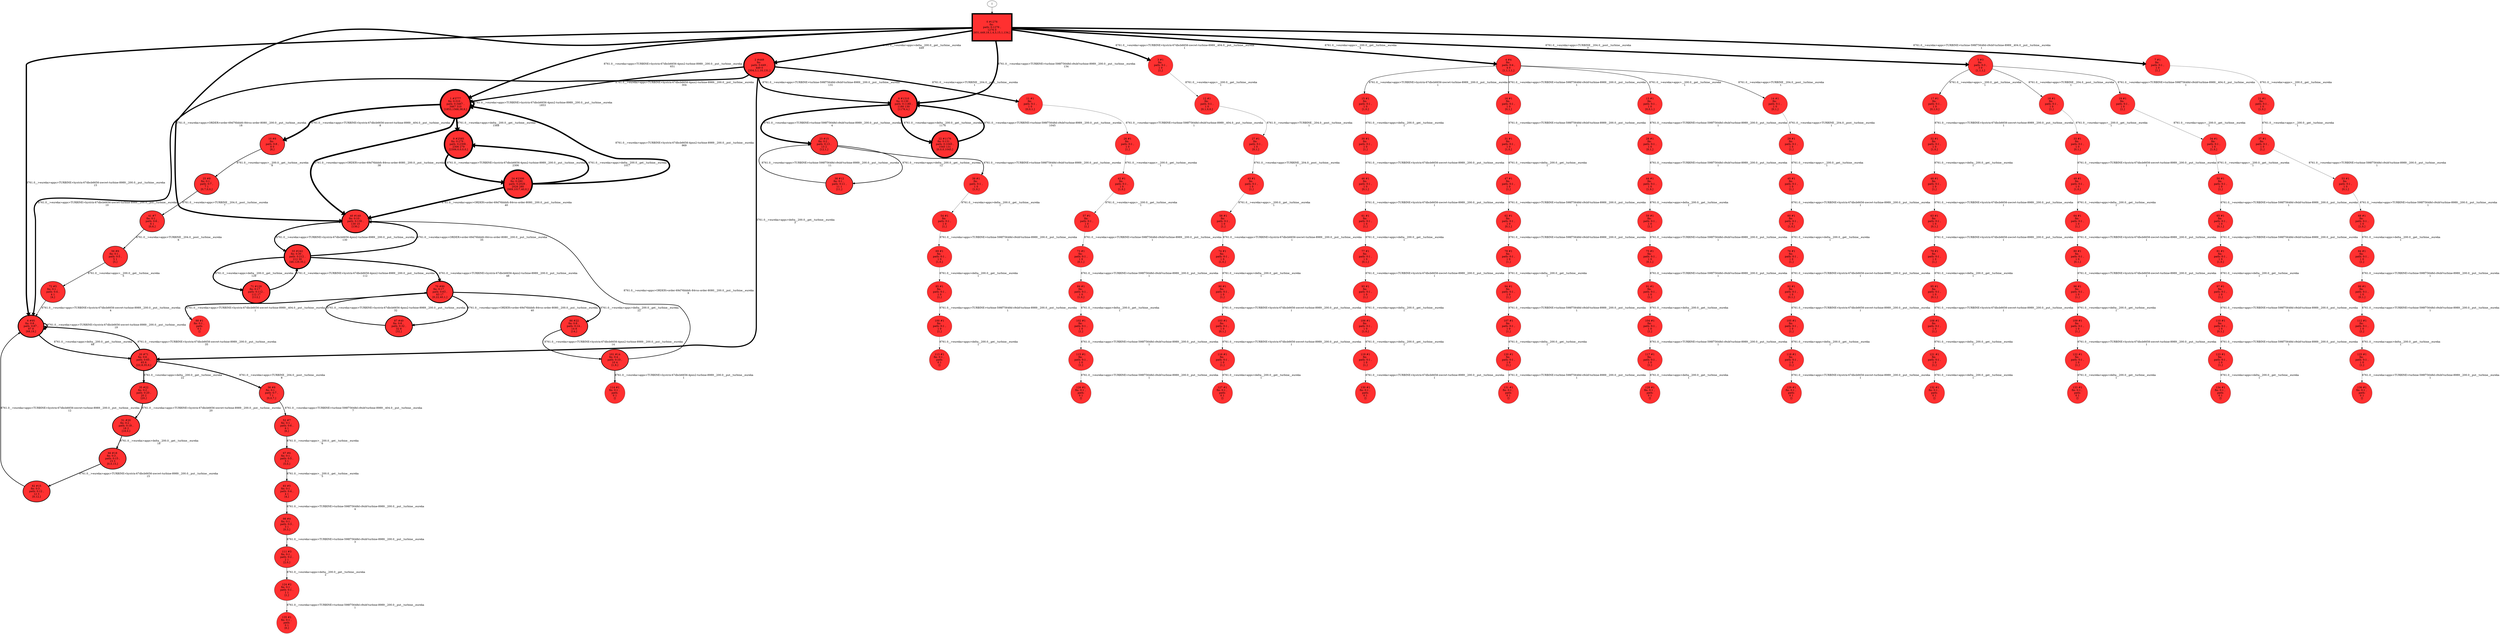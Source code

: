 // produced with flexfringe // 
digraph DFA {
	0 [label="root" shape=box];
		I -> 0;
	0 [ label="0 #1276
fin: 
 path: 0:1276 , 
1276 0
[651,449,18,1,4,3,15,1,134,]" , style=filled, fillcolor="firebrick1", width=2.0983, height=2.0983, penwidth=7.15227];
		0 -> 1 [label="8761.0__>eureka>apps>TURBINE>hystrix-67dbcb6656-4pxn2-turbine-8989__200.0__put__turbine__eureka
651 " , penwidth=7.15227 ];
		0 -> 2 [label="8761.0__>eureka>apps>delta__200.0__get__turbine__eureka
449 " , penwidth=7.15227 ];
		0 -> 40 [label="8761.0__>eureka>apps>ORDER>order-69d76bbbfc-84vss-order-8080__200.0__put__turbine__eureka
18 " , penwidth=7.15227 ];
		0 -> 3 [label="8761.0__>eureka>apps>TURBINE>hystrix-67dbcb6656-nwcwt-turbine-8989__404.0__put__turbine__eureka
1 " , penwidth=7.15227 ];
		0 -> 4 [label="8761.0__>eureka>apps>__200.0__get__turbine__eureka
4 " , penwidth=7.15227 ];
		0 -> 5 [label="8761.0__>eureka>apps>TURBINE__204.0__post__turbine__eureka
3 " , penwidth=7.15227 ];
		0 -> 6 [label="8761.0__>eureka>apps>TURBINE>hystrix-67dbcb6656-nwcwt-turbine-8989__200.0__put__turbine__eureka
15 " , penwidth=7.15227 ];
		0 -> 7 [label="8761.0__>eureka>apps>TURBINE>turbine-598f75648d-c9sbf-turbine-8989__404.0__put__turbine__eureka
1 " , penwidth=7.15227 ];
		0 -> 8 [label="8761.0__>eureka>apps>TURBINE>turbine-598f75648d-c9sbf-turbine-8989__200.0__put__turbine__eureka
134 " , penwidth=7.15227 ];
	1 [ label="1 #3777
fin: 0:310 , 
 path: 0:3467 , 
3467 310
[1853,1568,38,8,]" , style=filled, fillcolor="firebrick1", width=2.22321, height=2.22321, penwidth=8.23695];
		1 -> 1 [label="8761.0__>eureka>apps>TURBINE>hystrix-67dbcb6656-4pxn2-turbine-8989__200.0__put__turbine__eureka
1853 " , penwidth=8.23695 ];
		1 -> 9 [label="8761.0__>eureka>apps>delta__200.0__get__turbine__eureka
1568 " , penwidth=8.23695 ];
		1 -> 40 [label="8761.0__>eureka>apps>ORDER>order-69d76bbbfc-84vss-order-8080__200.0__put__turbine__eureka
38 " , penwidth=8.23695 ];
		1 -> 10 [label="8761.0__>eureka>apps>TURBINE>hystrix-67dbcb6656-nwcwt-turbine-8989__404.0__put__turbine__eureka
8 " , penwidth=8.23695 ];
	2 [ label="2 #449
fin: 
 path: 0:449 , 
449 0
[304,3,1,10,131,]" , style=filled, fillcolor="firebrick1", width=1.9614, height=1.9614, penwidth=6.10925];
		2 -> 1 [label="8761.0__>eureka>apps>TURBINE>hystrix-67dbcb6656-4pxn2-turbine-8989__200.0__put__turbine__eureka
304 " , penwidth=6.10925 ];
		2 -> 20 [label="8761.0__>eureka>apps>delta__200.0__get__turbine__eureka
3 " , penwidth=6.10925 ];
		2 -> 11 [label="8761.0__>eureka>apps>TURBINE__204.0__post__turbine__eureka
1 " , penwidth=6.10925 ];
		2 -> 6 [label="8761.0__>eureka>apps>TURBINE>hystrix-67dbcb6656-nwcwt-turbine-8989__200.0__put__turbine__eureka
10 " , penwidth=6.10925 ];
		2 -> 8 [label="8761.0__>eureka>apps>TURBINE>turbine-598f75648d-c9sbf-turbine-8989__200.0__put__turbine__eureka
131 " , penwidth=6.10925 ];
	3 [ label="3 #1
fin: 
 path: 0:1 , 
1 0
[1,]" , style=filled, fillcolor="firebrick1", width=0.526589, height=0.526589, penwidth=0.693147];
		3 -> 12 [label="8761.0__>eureka>apps>__200.0__get__turbine__eureka
1 " , penwidth=0.693147 ];
	4 [ label="4 #4
fin: 
 path: 0:4 , 
4 0
[1,1,1,1,]" , style=filled, fillcolor="firebrick1", width=0.959135, height=0.959135, penwidth=1.60944];
		4 -> 13 [label="8761.0__>eureka>apps>__200.0__get__turbine__eureka
1 " , penwidth=1.60944 ];
		4 -> 14 [label="8761.0__>eureka>apps>TURBINE__204.0__post__turbine__eureka
1 " , penwidth=1.60944 ];
		4 -> 15 [label="8761.0__>eureka>apps>TURBINE>hystrix-67dbcb6656-nwcwt-turbine-8989__200.0__put__turbine__eureka
1 " , penwidth=1.60944 ];
		4 -> 16 [label="8761.0__>eureka>apps>TURBINE>turbine-598f75648d-c9sbf-turbine-8989__200.0__put__turbine__eureka
1 " , penwidth=1.60944 ];
	5 [ label="5 #3
fin: 
 path: 0:3 , 
3 0
[1,1,1,]" , style=filled, fillcolor="firebrick1", width=0.869742, height=0.869742, penwidth=1.38629];
		5 -> 17 [label="8761.0__>eureka>apps>__200.0__get__turbine__eureka
1 " , penwidth=1.38629 ];
		5 -> 18 [label="8761.0__>eureka>apps>TURBINE__204.0__post__turbine__eureka
1 " , penwidth=1.38629 ];
		5 -> 19 [label="8761.0__>eureka>apps>TURBINE>turbine-598f75648d-c9sbf-turbine-8989__404.0__put__turbine__eureka
1 " , penwidth=1.38629 ];
	6 [ label="6 #95
fin: 0:8 , 
 path: 0:87 , 
87 8
[68,19,]" , style=filled, fillcolor="firebrick1", width=1.71638, height=1.71638, penwidth=4.56435];
		6 -> 20 [label="8761.0__>eureka>apps>delta__200.0__get__turbine__eureka
68 " , penwidth=4.56435 ];
		6 -> 6 [label="8761.0__>eureka>apps>TURBINE>hystrix-67dbcb6656-nwcwt-turbine-8989__200.0__put__turbine__eureka
19 " , penwidth=4.56435 ];
	7 [ label="7 #1
fin: 
 path: 0:1 , 
1 0
[1,]" , style=filled, fillcolor="firebrick1", width=0.526589, height=0.526589, penwidth=0.693147];
		7 -> 21 [label="8761.0__>eureka>apps>__200.0__get__turbine__eureka
1 " , penwidth=0.693147 ];
	8 [ label="8 #1310
fin: 0:130 , 
 path: 0:1180 , 
1180 130
[1176,4,]" , style=filled, fillcolor="firebrick1", width=2.10151, height=2.10151, penwidth=7.17855];
		8 -> 22 [label="8761.0__>eureka>apps>delta__200.0__get__turbine__eureka
1176 " , penwidth=7.17855 ];
		8 -> 23 [label="8761.0__>eureka>apps>TURBINE>turbine-598f75648d-c9sbf-turbine-8989__200.0__put__turbine__eureka
4 " , penwidth=7.17855 ];
	9 [ label="9 #2585
fin: 0:279 , 
 path: 0:2306 , 
2306 279
[2306,0,0,0,0,]" , style=filled, fillcolor="firebrick1", width=2.18131, height=2.18131, penwidth=7.85787];
		9 -> 24 [label="8761.0__>eureka>apps>TURBINE>hystrix-67dbcb6656-4pxn2-turbine-8989__200.0__put__turbine__eureka
2306 " , penwidth=7.85787 ];
	10 [ label="10 #8
fin: 
 path: 0:8 , 
8 0
[8,]" , style=filled, fillcolor="firebrick1", width=1.16228, height=1.16228, penwidth=2.19722];
		10 -> 25 [label="8761.0__>eureka>apps>__200.0__get__turbine__eureka
8 " , penwidth=2.19722 ];
	11 [ label="11 #1
fin: 
 path: 0:1 , 
1 0
[0,0,1,]" , style=filled, fillcolor="firebrick1", width=0.526589, height=0.526589, penwidth=0.693147];
		11 -> 26 [label="8761.0__>eureka>apps>TURBINE>turbine-598f75648d-c9sbf-turbine-8989__404.0__put__turbine__eureka
1 " , penwidth=0.693147 ];
	12 [ label="12 #1
fin: 
 path: 0:1 , 
1 0
[0,1,0,0,]" , style=filled, fillcolor="firebrick1", width=0.526589, height=0.526589, penwidth=0.693147];
		12 -> 27 [label="8761.0__>eureka>apps>TURBINE__204.0__post__turbine__eureka
1 " , penwidth=0.693147 ];
	13 [ label="13 #1
fin: 
 path: 0:1 , 
1 0
[0,0,1,]" , style=filled, fillcolor="firebrick1", width=0.526589, height=0.526589, penwidth=0.693147];
		13 -> 28 [label="8761.0__>eureka>apps>TURBINE>turbine-598f75648d-c9sbf-turbine-8989__200.0__put__turbine__eureka
1 " , penwidth=0.693147 ];
	14 [ label="14 #1
fin: 
 path: 0:1 , 
1 0
[0,1,]" , style=filled, fillcolor="firebrick1", width=0.526589, height=0.526589, penwidth=0.693147];
		14 -> 29 [label="8761.0__>eureka>apps>TURBINE__204.0__post__turbine__eureka
1 " , penwidth=0.693147 ];
	15 [ label="15 #1
fin: 
 path: 0:1 , 
1 0
[1,0,]" , style=filled, fillcolor="firebrick1", width=0.526589, height=0.526589, penwidth=0.693147];
		15 -> 30 [label="8761.0__>eureka>apps>delta__200.0__get__turbine__eureka
1 " , penwidth=0.693147 ];
	16 [ label="16 #1
fin: 
 path: 0:1 , 
1 0
[0,1,]" , style=filled, fillcolor="firebrick1", width=0.526589, height=0.526589, penwidth=0.693147];
		16 -> 31 [label="8761.0__>eureka>apps>TURBINE>turbine-598f75648d-c9sbf-turbine-8989__200.0__put__turbine__eureka
1 " , penwidth=0.693147 ];
	17 [ label="17 #1
fin: 
 path: 0:1 , 
1 0
[0,1,0,]" , style=filled, fillcolor="firebrick1", width=0.526589, height=0.526589, penwidth=0.693147];
		17 -> 32 [label="8761.0__>eureka>apps>TURBINE>hystrix-67dbcb6656-nwcwt-turbine-8989__200.0__put__turbine__eureka
1 " , penwidth=0.693147 ];
	18 [ label="18 #1
fin: 
 path: 0:1 , 
1 0
[1,]" , style=filled, fillcolor="firebrick1", width=0.526589, height=0.526589, penwidth=0.693147];
		18 -> 33 [label="8761.0__>eureka>apps>__200.0__get__turbine__eureka
1 " , penwidth=0.693147 ];
	19 [ label="19 #1
fin: 
 path: 0:1 , 
1 0
[1,]" , style=filled, fillcolor="firebrick1", width=0.526589, height=0.526589, penwidth=0.693147];
		19 -> 34 [label="8761.0__>eureka>apps>__200.0__get__turbine__eureka
1 " , penwidth=0.693147 ];
	20 [ label="20 #71
fin: 0:6 , 
 path: 0:65 , 
65 6
[22,8,35,0,]" , style=filled, fillcolor="firebrick1", width=1.66329, height=1.66329, penwidth=4.27667];
		20 -> 35 [label="8761.0__>eureka>apps>delta__200.0__get__turbine__eureka
22 " , penwidth=4.27667 ];
		20 -> 36 [label="8761.0__>eureka>apps>TURBINE__204.0__post__turbine__eureka
8 " , penwidth=4.27667 ];
		20 -> 6 [label="8761.0__>eureka>apps>TURBINE>hystrix-67dbcb6656-nwcwt-turbine-8989__200.0__put__turbine__eureka
35 " , penwidth=4.27667 ];
	21 [ label="21 #1
fin: 
 path: 0:1 , 
1 0
[1,0,]" , style=filled, fillcolor="firebrick1", width=0.526589, height=0.526589, penwidth=0.693147];
		21 -> 37 [label="8761.0__>eureka>apps>__200.0__get__turbine__eureka
1 " , penwidth=0.693147 ];
	22 [ label="22 #1176
fin: 0:131 , 
 path: 0:1045 , 
1045 131
[0,0,0,1045,]" , style=filled, fillcolor="firebrick1", width=2.08824, height=2.08824, penwidth=7.07072];
		22 -> 8 [label="8761.0__>eureka>apps>TURBINE>turbine-598f75648d-c9sbf-turbine-8989__200.0__put__turbine__eureka
1045 " , penwidth=7.07072 ];
	23 [ label="23 #15
fin: 0:2 , 
 path: 0:13 , 
13 2
[12,1,]" , style=filled, fillcolor="firebrick1", width=1.32776, height=1.32776, penwidth=2.77259];
		23 -> 38 [label="8761.0__>eureka>apps>delta__200.0__get__turbine__eureka
12 " , penwidth=2.77259 ];
		23 -> 39 [label="8761.0__>eureka>apps>TURBINE>turbine-598f75648d-c9sbf-turbine-8989__200.0__put__turbine__eureka
1 " , penwidth=2.77259 ];
	24 [ label="24 #2306
fin: 0:280 , 
 path: 0:2026 , 
2026 280
[969,1017,40,0,]" , style=filled, fillcolor="firebrick1", width=2.16833, height=2.16833, penwidth=7.7437];
		24 -> 1 [label="8761.0__>eureka>apps>TURBINE>hystrix-67dbcb6656-4pxn2-turbine-8989__200.0__put__turbine__eureka
969 " , penwidth=7.7437 ];
		24 -> 9 [label="8761.0__>eureka>apps>delta__200.0__get__turbine__eureka
1017 " , penwidth=7.7437 ];
		24 -> 40 [label="8761.0__>eureka>apps>ORDER>order-69d76bbbfc-84vss-order-8080__200.0__put__turbine__eureka
40 " , penwidth=7.7437 ];
	25 [ label="25 #8
fin: 0:1 , 
 path: 0:7 , 
7 1
[0,7,0,0,]" , style=filled, fillcolor="firebrick1", width=1.16228, height=1.16228, penwidth=2.19722];
		25 -> 41 [label="8761.0__>eureka>apps>TURBINE__204.0__post__turbine__eureka
7 " , penwidth=2.19722 ];
	26 [ label="26 #1
fin: 
 path: 0:1 , 
1 0
[1,]" , style=filled, fillcolor="firebrick1", width=0.526589, height=0.526589, penwidth=0.693147];
		26 -> 42 [label="8761.0__>eureka>apps>__200.0__get__turbine__eureka
1 " , penwidth=0.693147 ];
	27 [ label="27 #1
fin: 
 path: 0:1 , 
1 0
[0,1,]" , style=filled, fillcolor="firebrick1", width=0.526589, height=0.526589, penwidth=0.693147];
		27 -> 43 [label="8761.0__>eureka>apps>TURBINE__204.0__post__turbine__eureka
1 " , penwidth=0.693147 ];
	28 [ label="28 #1
fin: 
 path: 0:1 , 
1 0
[0,1,]" , style=filled, fillcolor="firebrick1", width=0.526589, height=0.526589, penwidth=0.693147];
		28 -> 44 [label="8761.0__>eureka>apps>TURBINE>turbine-598f75648d-c9sbf-turbine-8989__200.0__put__turbine__eureka
1 " , penwidth=0.693147 ];
	29 [ label="29 #1
fin: 
 path: 0:1 , 
1 0
[1,]" , style=filled, fillcolor="firebrick1", width=0.526589, height=0.526589, penwidth=0.693147];
		29 -> 45 [label="8761.0__>eureka>apps>__200.0__get__turbine__eureka
1 " , penwidth=0.693147 ];
	30 [ label="30 #1
fin: 
 path: 0:1 , 
1 0
[1,]" , style=filled, fillcolor="firebrick1", width=0.526589, height=0.526589, penwidth=0.693147];
		30 -> 46 [label="8761.0__>eureka>apps>TURBINE>hystrix-67dbcb6656-nwcwt-turbine-8989__200.0__put__turbine__eureka
1 " , penwidth=0.693147 ];
	31 [ label="31 #1
fin: 
 path: 0:1 , 
1 0
[1,0,]" , style=filled, fillcolor="firebrick1", width=0.526589, height=0.526589, penwidth=0.693147];
		31 -> 47 [label="8761.0__>eureka>apps>delta__200.0__get__turbine__eureka
1 " , penwidth=0.693147 ];
	32 [ label="32 #1
fin: 
 path: 0:1 , 
1 0
[1,0,]" , style=filled, fillcolor="firebrick1", width=0.526589, height=0.526589, penwidth=0.693147];
		32 -> 48 [label="8761.0__>eureka>apps>delta__200.0__get__turbine__eureka
1 " , penwidth=0.693147 ];
	33 [ label="33 #1
fin: 
 path: 0:1 , 
1 0
[0,1,]" , style=filled, fillcolor="firebrick1", width=0.526589, height=0.526589, penwidth=0.693147];
		33 -> 49 [label="8761.0__>eureka>apps>TURBINE>hystrix-67dbcb6656-nwcwt-turbine-8989__200.0__put__turbine__eureka
1 " , penwidth=0.693147 ];
	34 [ label="34 #1
fin: 
 path: 0:1 , 
1 0
[1,0,]" , style=filled, fillcolor="firebrick1", width=0.526589, height=0.526589, penwidth=0.693147];
		34 -> 50 [label="8761.0__>eureka>apps>__200.0__get__turbine__eureka
1 " , penwidth=0.693147 ];
	35 [ label="35 #22
fin: 0:2 , 
 path: 0:20 , 
20 2
[20,]" , style=filled, fillcolor="firebrick1", width=1.41961, height=1.41961, penwidth=3.13549];
		35 -> 51 [label="8761.0__>eureka>apps>TURBINE>hystrix-67dbcb6656-nwcwt-turbine-8989__200.0__put__turbine__eureka
20 " , penwidth=3.13549 ];
	36 [ label="36 #8
fin: 0:1 , 
 path: 0:7 , 
7 1
[0,0,7,]" , style=filled, fillcolor="firebrick1", width=1.16228, height=1.16228, penwidth=2.19722];
		36 -> 52 [label="8761.0__>eureka>apps>TURBINE>turbine-598f75648d-c9sbf-turbine-8989__404.0__put__turbine__eureka
7 " , penwidth=2.19722 ];
	37 [ label="37 #1
fin: 
 path: 0:1 , 
1 0
[1,]" , style=filled, fillcolor="firebrick1", width=0.526589, height=0.526589, penwidth=0.693147];
		37 -> 53 [label="8761.0__>eureka>apps>TURBINE>turbine-598f75648d-c9sbf-turbine-8989__200.0__put__turbine__eureka
1 " , penwidth=0.693147 ];
	38 [ label="38 #12
fin: 0:1 , 
 path: 0:11 , 
11 1
[11,]" , style=filled, fillcolor="firebrick1", width=1.27115, height=1.27115, penwidth=2.56495];
		38 -> 23 [label="8761.0__>eureka>apps>TURBINE>turbine-598f75648d-c9sbf-turbine-8989__200.0__put__turbine__eureka
11 " , penwidth=2.56495 ];
	40 [ label="40 #140
fin: 0:10 , 
 path: 0:130 , 
130 10
[130,]" , style=filled, fillcolor="firebrick1", width=1.78318, height=1.78318, penwidth=4.94876];
		40 -> 55 [label="8761.0__>eureka>apps>TURBINE>hystrix-67dbcb6656-4pxn2-turbine-8989__200.0__put__turbine__eureka
130 " , penwidth=4.94876 ];
	41 [ label="41 #7
fin: 0:1 , 
 path: 0:6 , 
6 1
[0,6,]" , style=filled, fillcolor="firebrick1", width=1.12475, height=1.12475, penwidth=2.07944];
		41 -> 56 [label="8761.0__>eureka>apps>TURBINE__204.0__post__turbine__eureka
6 " , penwidth=2.07944 ];
	42 [ label="42 #1
fin: 
 path: 0:1 , 
1 0
[1,0,]" , style=filled, fillcolor="firebrick1", width=0.526589, height=0.526589, penwidth=0.693147];
		42 -> 57 [label="8761.0__>eureka>apps>__200.0__get__turbine__eureka
1 " , penwidth=0.693147 ];
	43 [ label="43 #1
fin: 
 path: 0:1 , 
1 0
[1,]" , style=filled, fillcolor="firebrick1", width=0.526589, height=0.526589, penwidth=0.693147];
		43 -> 58 [label="8761.0__>eureka>apps>__200.0__get__turbine__eureka
1 " , penwidth=0.693147 ];
	44 [ label="44 #1
fin: 
 path: 0:1 , 
1 0
[1,0,]" , style=filled, fillcolor="firebrick1", width=0.526589, height=0.526589, penwidth=0.693147];
		44 -> 59 [label="8761.0__>eureka>apps>delta__200.0__get__turbine__eureka
1 " , penwidth=0.693147 ];
	45 [ label="45 #1
fin: 
 path: 0:1 , 
1 0
[1,]" , style=filled, fillcolor="firebrick1", width=0.526589, height=0.526589, penwidth=0.693147];
		45 -> 60 [label="8761.0__>eureka>apps>TURBINE>hystrix-67dbcb6656-nwcwt-turbine-8989__200.0__put__turbine__eureka
1 " , penwidth=0.693147 ];
	46 [ label="46 #1
fin: 
 path: 0:1 , 
1 0
[0,1,]" , style=filled, fillcolor="firebrick1", width=0.526589, height=0.526589, penwidth=0.693147];
		46 -> 61 [label="8761.0__>eureka>apps>TURBINE>hystrix-67dbcb6656-nwcwt-turbine-8989__200.0__put__turbine__eureka
1 " , penwidth=0.693147 ];
	47 [ label="47 #1
fin: 
 path: 0:1 , 
1 0
[1,]" , style=filled, fillcolor="firebrick1", width=0.526589, height=0.526589, penwidth=0.693147];
		47 -> 62 [label="8761.0__>eureka>apps>TURBINE>turbine-598f75648d-c9sbf-turbine-8989__200.0__put__turbine__eureka
1 " , penwidth=0.693147 ];
	48 [ label="48 #1
fin: 
 path: 0:1 , 
1 0
[1,]" , style=filled, fillcolor="firebrick1", width=0.526589, height=0.526589, penwidth=0.693147];
		48 -> 63 [label="8761.0__>eureka>apps>TURBINE>hystrix-67dbcb6656-nwcwt-turbine-8989__200.0__put__turbine__eureka
1 " , penwidth=0.693147 ];
	49 [ label="49 #1
fin: 
 path: 0:1 , 
1 0
[1,0,]" , style=filled, fillcolor="firebrick1", width=0.526589, height=0.526589, penwidth=0.693147];
		49 -> 64 [label="8761.0__>eureka>apps>delta__200.0__get__turbine__eureka
1 " , penwidth=0.693147 ];
	50 [ label="50 #1
fin: 
 path: 0:1 , 
1 0
[1,]" , style=filled, fillcolor="firebrick1", width=0.526589, height=0.526589, penwidth=0.693147];
		50 -> 65 [label="8761.0__>eureka>apps>TURBINE>turbine-598f75648d-c9sbf-turbine-8989__200.0__put__turbine__eureka
1 " , penwidth=0.693147 ];
	51 [ label="51 #20
fin: 0:2 , 
 path: 0:18 , 
18 2
[18,0,]" , style=filled, fillcolor="firebrick1", width=1.39736, height=1.39736, penwidth=3.04452];
		51 -> 66 [label="8761.0__>eureka>apps>delta__200.0__get__turbine__eureka
18 " , penwidth=3.04452 ];
	52 [ label="52 #7
fin: 0:1 , 
 path: 0:6 , 
6 1
[6,]" , style=filled, fillcolor="firebrick1", width=1.12475, height=1.12475, penwidth=2.07944];
		52 -> 67 [label="8761.0__>eureka>apps>__200.0__get__turbine__eureka
6 " , penwidth=2.07944 ];
	53 [ label="53 #1
fin: 
 path: 0:1 , 
1 0
[0,1,]" , style=filled, fillcolor="firebrick1", width=0.526589, height=0.526589, penwidth=0.693147];
		53 -> 68 [label="8761.0__>eureka>apps>TURBINE>turbine-598f75648d-c9sbf-turbine-8989__200.0__put__turbine__eureka
1 " , penwidth=0.693147 ];
	55 [ label="55 #242
fin: 0:30 , 
 path: 0:212 , 
212 30
[48,129,35,]" , style=filled, fillcolor="firebrick1", width=1.87073, height=1.87073, penwidth=5.49306];
		55 -> 70 [label="8761.0__>eureka>apps>TURBINE>hystrix-67dbcb6656-4pxn2-turbine-8989__200.0__put__turbine__eureka
48 " , penwidth=5.49306 ];
		55 -> 71 [label="8761.0__>eureka>apps>delta__200.0__get__turbine__eureka
129 " , penwidth=5.49306 ];
		55 -> 40 [label="8761.0__>eureka>apps>ORDER>order-69d76bbbfc-84vss-order-8080__200.0__put__turbine__eureka
35 " , penwidth=5.49306 ];
	56 [ label="56 #6
fin: 0:1 , 
 path: 0:5 , 
5 1
[5,]" , style=filled, fillcolor="firebrick1", width=1.08042, height=1.08042, penwidth=1.94591];
		56 -> 72 [label="8761.0__>eureka>apps>__200.0__get__turbine__eureka
5 " , penwidth=1.94591 ];
	57 [ label="57 #1
fin: 
 path: 0:1 , 
1 0
[1,]" , style=filled, fillcolor="firebrick1", width=0.526589, height=0.526589, penwidth=0.693147];
		57 -> 73 [label="8761.0__>eureka>apps>TURBINE>turbine-598f75648d-c9sbf-turbine-8989__200.0__put__turbine__eureka
1 " , penwidth=0.693147 ];
	58 [ label="58 #1
fin: 
 path: 0:1 , 
1 0
[1,]" , style=filled, fillcolor="firebrick1", width=0.526589, height=0.526589, penwidth=0.693147];
		58 -> 74 [label="8761.0__>eureka>apps>TURBINE>hystrix-67dbcb6656-nwcwt-turbine-8989__200.0__put__turbine__eureka
1 " , penwidth=0.693147 ];
	59 [ label="59 #1
fin: 
 path: 0:1 , 
1 0
[1,]" , style=filled, fillcolor="firebrick1", width=0.526589, height=0.526589, penwidth=0.693147];
		59 -> 75 [label="8761.0__>eureka>apps>TURBINE>turbine-598f75648d-c9sbf-turbine-8989__200.0__put__turbine__eureka
1 " , penwidth=0.693147 ];
	60 [ label="60 #1
fin: 
 path: 0:1 , 
1 0
[1,0,]" , style=filled, fillcolor="firebrick1", width=0.526589, height=0.526589, penwidth=0.693147];
		60 -> 76 [label="8761.0__>eureka>apps>delta__200.0__get__turbine__eureka
1 " , penwidth=0.693147 ];
	61 [ label="61 #1
fin: 
 path: 0:1 , 
1 0
[1,]" , style=filled, fillcolor="firebrick1", width=0.526589, height=0.526589, penwidth=0.693147];
		61 -> 77 [label="8761.0__>eureka>apps>delta__200.0__get__turbine__eureka
1 " , penwidth=0.693147 ];
	62 [ label="62 #1
fin: 
 path: 0:1 , 
1 0
[0,1,]" , style=filled, fillcolor="firebrick1", width=0.526589, height=0.526589, penwidth=0.693147];
		62 -> 78 [label="8761.0__>eureka>apps>TURBINE>turbine-598f75648d-c9sbf-turbine-8989__200.0__put__turbine__eureka
1 " , penwidth=0.693147 ];
	63 [ label="63 #1
fin: 
 path: 0:1 , 
1 0
[0,1,]" , style=filled, fillcolor="firebrick1", width=0.526589, height=0.526589, penwidth=0.693147];
		63 -> 79 [label="8761.0__>eureka>apps>TURBINE>hystrix-67dbcb6656-nwcwt-turbine-8989__200.0__put__turbine__eureka
1 " , penwidth=0.693147 ];
	64 [ label="64 #1
fin: 
 path: 0:1 , 
1 0
[1,]" , style=filled, fillcolor="firebrick1", width=0.526589, height=0.526589, penwidth=0.693147];
		64 -> 80 [label="8761.0__>eureka>apps>TURBINE>hystrix-67dbcb6656-nwcwt-turbine-8989__200.0__put__turbine__eureka
1 " , penwidth=0.693147 ];
	65 [ label="65 #1
fin: 
 path: 0:1 , 
1 0
[0,1,]" , style=filled, fillcolor="firebrick1", width=0.526589, height=0.526589, penwidth=0.693147];
		65 -> 81 [label="8761.0__>eureka>apps>TURBINE>turbine-598f75648d-c9sbf-turbine-8989__200.0__put__turbine__eureka
1 " , penwidth=0.693147 ];
	66 [ label="66 #18
fin: 0:3 , 
 path: 0:15 , 
15 3
[0,0,15,]" , style=filled, fillcolor="firebrick1", width=1.37231, height=1.37231, penwidth=2.94444];
		66 -> 82 [label="8761.0__>eureka>apps>TURBINE>hystrix-67dbcb6656-nwcwt-turbine-8989__200.0__put__turbine__eureka
15 " , penwidth=2.94444 ];
	67 [ label="67 #6
fin: 0:1 , 
 path: 0:5 , 
5 1
[5,0,]" , style=filled, fillcolor="firebrick1", width=1.08042, height=1.08042, penwidth=1.94591];
		67 -> 83 [label="8761.0__>eureka>apps>__200.0__get__turbine__eureka
5 " , penwidth=1.94591 ];
	68 [ label="68 #1
fin: 
 path: 0:1 , 
1 0
[1,0,]" , style=filled, fillcolor="firebrick1", width=0.526589, height=0.526589, penwidth=0.693147];
		68 -> 84 [label="8761.0__>eureka>apps>delta__200.0__get__turbine__eureka
1 " , penwidth=0.693147 ];
	39 [ label="39 #1
fin: 
 path: 0:1 , 
1 0
[1,0,]" , style=filled, fillcolor="firebrick1", width=0.526589, height=0.526589, penwidth=0.693147];
		39 -> 54 [label="8761.0__>eureka>apps>delta__200.0__get__turbine__eureka
1 " , penwidth=0.693147 ];
	70 [ label="70 #80
fin: 0:17 , 
 path: 0:63 , 
63 17
[0,22,40,1,]" , style=filled, fillcolor="firebrick1", width=1.68537, height=1.68537, penwidth=4.39445];
		70 -> 86 [label="8761.0__>eureka>apps>delta__200.0__get__turbine__eureka
22 " , penwidth=4.39445 ];
		70 -> 87 [label="8761.0__>eureka>apps>ORDER>order-69d76bbbfc-84vss-order-8080__200.0__put__turbine__eureka
40 " , penwidth=4.39445 ];
		70 -> 88 [label="8761.0__>eureka>apps>TURBINE>hystrix-67dbcb6656-nwcwt-turbine-8989__404.0__put__turbine__eureka
1 " , penwidth=4.39445 ];
	71 [ label="71 #129
fin: 0:17 , 
 path: 0:112 , 
112 17
[112,]" , style=filled, fillcolor="firebrick1", width=1.76943, height=1.76943, penwidth=4.86753];
		71 -> 55 [label="8761.0__>eureka>apps>TURBINE>hystrix-67dbcb6656-4pxn2-turbine-8989__200.0__put__turbine__eureka
112 " , penwidth=4.86753 ];
	72 [ label="72 #5
fin: 0:1 , 
 path: 0:4 , 
4 1
[4,]" , style=filled, fillcolor="firebrick1", width=1.02667, height=1.02667, penwidth=1.79176];
		72 -> 6 [label="8761.0__>eureka>apps>TURBINE>hystrix-67dbcb6656-nwcwt-turbine-8989__200.0__put__turbine__eureka
4 " , penwidth=1.79176 ];
	73 [ label="73 #1
fin: 
 path: 0:1 , 
1 0
[0,1,]" , style=filled, fillcolor="firebrick1", width=0.526589, height=0.526589, penwidth=0.693147];
		73 -> 89 [label="8761.0__>eureka>apps>TURBINE>turbine-598f75648d-c9sbf-turbine-8989__200.0__put__turbine__eureka
1 " , penwidth=0.693147 ];
	74 [ label="74 #1
fin: 
 path: 0:1 , 
1 0
[1,0,]" , style=filled, fillcolor="firebrick1", width=0.526589, height=0.526589, penwidth=0.693147];
		74 -> 90 [label="8761.0__>eureka>apps>delta__200.0__get__turbine__eureka
1 " , penwidth=0.693147 ];
	75 [ label="75 #1
fin: 
 path: 0:1 , 
1 0
[0,1,]" , style=filled, fillcolor="firebrick1", width=0.526589, height=0.526589, penwidth=0.693147];
		75 -> 91 [label="8761.0__>eureka>apps>TURBINE>turbine-598f75648d-c9sbf-turbine-8989__200.0__put__turbine__eureka
1 " , penwidth=0.693147 ];
	76 [ label="76 #1
fin: 
 path: 0:1 , 
1 0
[1,]" , style=filled, fillcolor="firebrick1", width=0.526589, height=0.526589, penwidth=0.693147];
		76 -> 92 [label="8761.0__>eureka>apps>TURBINE>hystrix-67dbcb6656-nwcwt-turbine-8989__200.0__put__turbine__eureka
1 " , penwidth=0.693147 ];
	77 [ label="77 #1
fin: 
 path: 0:1 , 
1 0
[0,1,]" , style=filled, fillcolor="firebrick1", width=0.526589, height=0.526589, penwidth=0.693147];
		77 -> 93 [label="8761.0__>eureka>apps>TURBINE>hystrix-67dbcb6656-nwcwt-turbine-8989__200.0__put__turbine__eureka
1 " , penwidth=0.693147 ];
	78 [ label="78 #1
fin: 
 path: 0:1 , 
1 0
[1,]" , style=filled, fillcolor="firebrick1", width=0.526589, height=0.526589, penwidth=0.693147];
		78 -> 94 [label="8761.0__>eureka>apps>delta__200.0__get__turbine__eureka
1 " , penwidth=0.693147 ];
	79 [ label="79 #1
fin: 
 path: 0:1 , 
1 0
[1,]" , style=filled, fillcolor="firebrick1", width=0.526589, height=0.526589, penwidth=0.693147];
		79 -> 95 [label="8761.0__>eureka>apps>delta__200.0__get__turbine__eureka
1 " , penwidth=0.693147 ];
	80 [ label="80 #1
fin: 
 path: 0:1 , 
1 0
[0,1,]" , style=filled, fillcolor="firebrick1", width=0.526589, height=0.526589, penwidth=0.693147];
		80 -> 96 [label="8761.0__>eureka>apps>TURBINE>hystrix-67dbcb6656-nwcwt-turbine-8989__200.0__put__turbine__eureka
1 " , penwidth=0.693147 ];
	81 [ label="81 #1
fin: 
 path: 0:1 , 
1 0
[1,0,]" , style=filled, fillcolor="firebrick1", width=0.526589, height=0.526589, penwidth=0.693147];
		81 -> 97 [label="8761.0__>eureka>apps>delta__200.0__get__turbine__eureka
1 " , penwidth=0.693147 ];
	82 [ label="82 #15
fin: 0:3 , 
 path: 0:12 , 
12 3
[0,12,]" , style=filled, fillcolor="firebrick1", width=1.32776, height=1.32776, penwidth=2.77259];
		82 -> 6 [label="8761.0__>eureka>apps>TURBINE>hystrix-67dbcb6656-nwcwt-turbine-8989__200.0__put__turbine__eureka
12 " , penwidth=2.77259 ];
	83 [ label="83 #5
fin: 0:1 , 
 path: 0:4 , 
4 1
[4,]" , style=filled, fillcolor="firebrick1", width=1.02667, height=1.02667, penwidth=1.79176];
		83 -> 98 [label="8761.0__>eureka>apps>TURBINE>turbine-598f75648d-c9sbf-turbine-8989__200.0__put__turbine__eureka
4 " , penwidth=1.79176 ];
	84 [ label="84 #1
fin: 
 path: 0:1 , 
1 0
[1,]" , style=filled, fillcolor="firebrick1", width=0.526589, height=0.526589, penwidth=0.693147];
		84 -> 99 [label="8761.0__>eureka>apps>TURBINE>turbine-598f75648d-c9sbf-turbine-8989__200.0__put__turbine__eureka
1 " , penwidth=0.693147 ];
	54 [ label="54 #1
fin: 
 path: 0:1 , 
1 0
[1,]" , style=filled, fillcolor="firebrick1", width=0.526589, height=0.526589, penwidth=0.693147];
		54 -> 69 [label="8761.0__>eureka>apps>TURBINE>turbine-598f75648d-c9sbf-turbine-8989__200.0__put__turbine__eureka
1 " , penwidth=0.693147 ];
	87 [ label="87 #40
fin: 0:8 , 
 path: 0:32 , 
32 8
[32,]" , style=filled, fillcolor="firebrick1", width=1.55045, height=1.55045, penwidth=3.71357];
		87 -> 70 [label="8761.0__>eureka>apps>TURBINE>hystrix-67dbcb6656-4pxn2-turbine-8989__200.0__put__turbine__eureka
32 " , penwidth=3.71357 ];
	89 [ label="89 #1
fin: 
 path: 0:1 , 
1 0
[1,0,]" , style=filled, fillcolor="firebrick1", width=0.526589, height=0.526589, penwidth=0.693147];
		89 -> 102 [label="8761.0__>eureka>apps>delta__200.0__get__turbine__eureka
1 " , penwidth=0.693147 ];
	90 [ label="90 #1
fin: 
 path: 0:1 , 
1 0
[1,]" , style=filled, fillcolor="firebrick1", width=0.526589, height=0.526589, penwidth=0.693147];
		90 -> 103 [label="8761.0__>eureka>apps>TURBINE>hystrix-67dbcb6656-nwcwt-turbine-8989__200.0__put__turbine__eureka
1 " , penwidth=0.693147 ];
	91 [ label="91 #1
fin: 
 path: 0:1 , 
1 0
[1,]" , style=filled, fillcolor="firebrick1", width=0.526589, height=0.526589, penwidth=0.693147];
		91 -> 104 [label="8761.0__>eureka>apps>delta__200.0__get__turbine__eureka
1 " , penwidth=0.693147 ];
	92 [ label="92 #1
fin: 
 path: 0:1 , 
1 0
[0,1,]" , style=filled, fillcolor="firebrick1", width=0.526589, height=0.526589, penwidth=0.693147];
		92 -> 105 [label="8761.0__>eureka>apps>TURBINE>hystrix-67dbcb6656-nwcwt-turbine-8989__200.0__put__turbine__eureka
1 " , penwidth=0.693147 ];
	93 [ label="93 #1
fin: 
 path: 0:1 , 
1 0
[1,]" , style=filled, fillcolor="firebrick1", width=0.526589, height=0.526589, penwidth=0.693147];
		93 -> 106 [label="8761.0__>eureka>apps>delta__200.0__get__turbine__eureka
1 " , penwidth=0.693147 ];
	94 [ label="94 #1
fin: 
 path: 0:1 , 
1 0
[1,]" , style=filled, fillcolor="firebrick1", width=0.526589, height=0.526589, penwidth=0.693147];
		94 -> 107 [label="8761.0__>eureka>apps>TURBINE>turbine-598f75648d-c9sbf-turbine-8989__200.0__put__turbine__eureka
1 " , penwidth=0.693147 ];
	95 [ label="95 #1
fin: 
 path: 0:1 , 
1 0
[0,1,]" , style=filled, fillcolor="firebrick1", width=0.526589, height=0.526589, penwidth=0.693147];
		95 -> 108 [label="8761.0__>eureka>apps>TURBINE>hystrix-67dbcb6656-nwcwt-turbine-8989__200.0__put__turbine__eureka
1 " , penwidth=0.693147 ];
	96 [ label="96 #1
fin: 
 path: 0:1 , 
1 0
[1,]" , style=filled, fillcolor="firebrick1", width=0.526589, height=0.526589, penwidth=0.693147];
		96 -> 109 [label="8761.0__>eureka>apps>delta__200.0__get__turbine__eureka
1 " , penwidth=0.693147 ];
	97 [ label="97 #1
fin: 
 path: 0:1 , 
1 0
[1,]" , style=filled, fillcolor="firebrick1", width=0.526589, height=0.526589, penwidth=0.693147];
		97 -> 110 [label="8761.0__>eureka>apps>TURBINE>turbine-598f75648d-c9sbf-turbine-8989__200.0__put__turbine__eureka
1 " , penwidth=0.693147 ];
	98 [ label="98 #4
fin: 0:1 , 
 path: 0:3 , 
3 1
[0,3,]" , style=filled, fillcolor="firebrick1", width=0.959135, height=0.959135, penwidth=1.60944];
		98 -> 111 [label="8761.0__>eureka>apps>TURBINE>turbine-598f75648d-c9sbf-turbine-8989__200.0__put__turbine__eureka
3 " , penwidth=1.60944 ];
	99 [ label="99 #1
fin: 
 path: 0:1 , 
1 0
[0,1,]" , style=filled, fillcolor="firebrick1", width=0.526589, height=0.526589, penwidth=0.693147];
		99 -> 112 [label="8761.0__>eureka>apps>TURBINE>turbine-598f75648d-c9sbf-turbine-8989__200.0__put__turbine__eureka
1 " , penwidth=0.693147 ];
	69 [ label="69 #1
fin: 
 path: 0:1 , 
1 0
[1,0,]" , style=filled, fillcolor="firebrick1", width=0.526589, height=0.526589, penwidth=0.693147];
		69 -> 85 [label="8761.0__>eureka>apps>delta__200.0__get__turbine__eureka
1 " , penwidth=0.693147 ];
	102 [ label="102 #1
fin: 
 path: 0:1 , 
1 0
[1,]" , style=filled, fillcolor="firebrick1", width=0.526589, height=0.526589, penwidth=0.693147];
		102 -> 115 [label="8761.0__>eureka>apps>TURBINE>turbine-598f75648d-c9sbf-turbine-8989__200.0__put__turbine__eureka
1 " , penwidth=0.693147 ];
	103 [ label="103 #1
fin: 
 path: 0:1 , 
1 0
[0,1,]" , style=filled, fillcolor="firebrick1", width=0.526589, height=0.526589, penwidth=0.693147];
		103 -> 116 [label="8761.0__>eureka>apps>TURBINE>hystrix-67dbcb6656-nwcwt-turbine-8989__200.0__put__turbine__eureka
1 " , penwidth=0.693147 ];
	104 [ label="104 #1
fin: 
 path: 0:1 , 
1 0
[1,]" , style=filled, fillcolor="firebrick1", width=0.526589, height=0.526589, penwidth=0.693147];
		104 -> 117 [label="8761.0__>eureka>apps>TURBINE>turbine-598f75648d-c9sbf-turbine-8989__200.0__put__turbine__eureka
1 " , penwidth=0.693147 ];
	105 [ label="105 #1
fin: 
 path: 0:1 , 
1 0
[1,]" , style=filled, fillcolor="firebrick1", width=0.526589, height=0.526589, penwidth=0.693147];
		105 -> 118 [label="8761.0__>eureka>apps>delta__200.0__get__turbine__eureka
1 " , penwidth=0.693147 ];
	106 [ label="106 #1
fin: 
 path: 0:1 , 
1 0
[1,0,]" , style=filled, fillcolor="firebrick1", width=0.526589, height=0.526589, penwidth=0.693147];
		106 -> 119 [label="8761.0__>eureka>apps>delta__200.0__get__turbine__eureka
1 " , penwidth=0.693147 ];
	107 [ label="107 #1
fin: 
 path: 0:1 , 
1 0
[1,]" , style=filled, fillcolor="firebrick1", width=0.526589, height=0.526589, penwidth=0.693147];
		107 -> 120 [label="8761.0__>eureka>apps>delta__200.0__get__turbine__eureka
1 " , penwidth=0.693147 ];
	108 [ label="108 #1
fin: 
 path: 0:1 , 
1 0
[1,]" , style=filled, fillcolor="firebrick1", width=0.526589, height=0.526589, penwidth=0.693147];
		108 -> 121 [label="8761.0__>eureka>apps>delta__200.0__get__turbine__eureka
1 " , penwidth=0.693147 ];
	109 [ label="109 #1
fin: 
 path: 0:1 , 
1 0
[1,]" , style=filled, fillcolor="firebrick1", width=0.526589, height=0.526589, penwidth=0.693147];
		109 -> 122 [label="8761.0__>eureka>apps>TURBINE>hystrix-67dbcb6656-nwcwt-turbine-8989__200.0__put__turbine__eureka
1 " , penwidth=0.693147 ];
	110 [ label="110 #1
fin: 
 path: 0:1 , 
1 0
[0,1,]" , style=filled, fillcolor="firebrick1", width=0.526589, height=0.526589, penwidth=0.693147];
		110 -> 123 [label="8761.0__>eureka>apps>TURBINE>turbine-598f75648d-c9sbf-turbine-8989__200.0__put__turbine__eureka
1 " , penwidth=0.693147 ];
	111 [ label="111 #3
fin: 0:1 , 
 path: 0:2 , 
2 1
[2,0,]" , style=filled, fillcolor="firebrick1", width=0.869742, height=0.869742, penwidth=1.38629];
		111 -> 124 [label="8761.0__>eureka>apps>delta__200.0__get__turbine__eureka
2 " , penwidth=1.38629 ];
	112 [ label="112 #1
fin: 
 path: 0:1 , 
1 0
[1,]" , style=filled, fillcolor="firebrick1", width=0.526589, height=0.526589, penwidth=0.693147];
		112 -> 125 [label="8761.0__>eureka>apps>delta__200.0__get__turbine__eureka
1 " , penwidth=0.693147 ];
	85 [ label="85 #1
fin: 
 path: 0:1 , 
1 0
[1,]" , style=filled, fillcolor="firebrick1", width=0.526589, height=0.526589, penwidth=0.693147];
		85 -> 100 [label="8761.0__>eureka>apps>TURBINE>turbine-598f75648d-c9sbf-turbine-8989__200.0__put__turbine__eureka
1 " , penwidth=0.693147 ];
	86 [ label="86 #22
fin: 0:8 , 
 path: 0:14 , 
14 8
[14,]" , style=filled, fillcolor="firebrick1", width=1.41961, height=1.41961, penwidth=3.13549];
		86 -> 101 [label="8761.0__>eureka>apps>TURBINE>hystrix-67dbcb6656-4pxn2-turbine-8989__200.0__put__turbine__eureka
14 " , penwidth=3.13549 ];
	115 [ label="115 #1
fin: 
 path: 0:1 , 
1 0
[1,]" , style=filled, fillcolor="firebrick1", width=0.526589, height=0.526589, penwidth=0.693147];
		115 -> 126 [label="8761.0__>eureka>apps>TURBINE>turbine-598f75648d-c9sbf-turbine-8989__200.0__put__turbine__eureka
1 " , penwidth=0.693147 ];
	116 [ label="116 #1
fin: 
 path: 0:1 , 
1 0
[1,]" , style=filled, fillcolor="firebrick1", width=0.526589, height=0.526589, penwidth=0.693147];
		116 -> 127 [label="8761.0__>eureka>apps>delta__200.0__get__turbine__eureka
1 " , penwidth=0.693147 ];
	117 [ label="117 #1
fin: 
 path: 0:1 , 
1 0
[1,]" , style=filled, fillcolor="firebrick1", width=0.526589, height=0.526589, penwidth=0.693147];
		117 -> 128 [label="8761.0__>eureka>apps>delta__200.0__get__turbine__eureka
1 " , penwidth=0.693147 ];
	118 [ label="118 #1
fin: 
 path: 0:1 , 
1 0
[1,]" , style=filled, fillcolor="firebrick1", width=0.526589, height=0.526589, penwidth=0.693147];
		118 -> 129 [label="8761.0__>eureka>apps>TURBINE>hystrix-67dbcb6656-nwcwt-turbine-8989__200.0__put__turbine__eureka
1 " , penwidth=0.693147 ];
	119 [ label="119 #1
fin: 
 path: 0:1 , 
1 0
[1,]" , style=filled, fillcolor="firebrick1", width=0.526589, height=0.526589, penwidth=0.693147];
		119 -> 130 [label="8761.0__>eureka>apps>TURBINE>hystrix-67dbcb6656-nwcwt-turbine-8989__200.0__put__turbine__eureka
1 " , penwidth=0.693147 ];
	120 [ label="120 #1
fin: 
 path: 0:1 , 
1 0
[1,]" , style=filled, fillcolor="firebrick1", width=0.526589, height=0.526589, penwidth=0.693147];
		120 -> 131 [label="8761.0__>eureka>apps>TURBINE>turbine-598f75648d-c9sbf-turbine-8989__200.0__put__turbine__eureka
1 " , penwidth=0.693147 ];
	121 [ label="121 #1
fin: 
 path: 0:1 , 
1 0
[1,]" , style=filled, fillcolor="firebrick1", width=0.526589, height=0.526589, penwidth=0.693147];
		121 -> 132 [label="8761.0__>eureka>apps>delta__200.0__get__turbine__eureka
1 " , penwidth=0.693147 ];
	122 [ label="122 #1
fin: 
 path: 0:1 , 
1 0
[1,]" , style=filled, fillcolor="firebrick1", width=0.526589, height=0.526589, penwidth=0.693147];
		122 -> 133 [label="8761.0__>eureka>apps>delta__200.0__get__turbine__eureka
1 " , penwidth=0.693147 ];
	123 [ label="123 #1
fin: 
 path: 0:1 , 
1 0
[1,]" , style=filled, fillcolor="firebrick1", width=0.526589, height=0.526589, penwidth=0.693147];
		123 -> 134 [label="8761.0__>eureka>apps>delta__200.0__get__turbine__eureka
1 " , penwidth=0.693147 ];
	124 [ label="124 #2
fin: 0:1 , 
 path: 0:1 , 
1 1
[1,]" , style=filled, fillcolor="firebrick1", width=0.741276, height=0.741276, penwidth=1.09861];
		124 -> 135 [label="8761.0__>eureka>apps>TURBINE>turbine-598f75648d-c9sbf-turbine-8989__200.0__put__turbine__eureka
1 " , penwidth=1.09861 ];
	125 [ label="125 #1
fin: 
 path: 0:1 , 
1 0
[1,]" , style=filled, fillcolor="firebrick1", width=0.526589, height=0.526589, penwidth=0.693147];
		125 -> 136 [label="8761.0__>eureka>apps>TURBINE>turbine-598f75648d-c9sbf-turbine-8989__200.0__put__turbine__eureka
1 " , penwidth=0.693147 ];
	100 [ label="100 #1
fin: 
 path: 0:1 , 
1 0
[1,]" , style=filled, fillcolor="firebrick1", width=0.526589, height=0.526589, penwidth=0.693147];
		100 -> 113 [label="8761.0__>eureka>apps>delta__200.0__get__turbine__eureka
1 " , penwidth=0.693147 ];
	101 [ label="101 #14
fin: 0:4 , 
 path: 0:10 , 
10 4
[1,9,]" , style=filled, fillcolor="firebrick1", width=1.31051, height=1.31051, penwidth=2.70805];
		101 -> 114 [label="8761.0__>eureka>apps>TURBINE>hystrix-67dbcb6656-4pxn2-turbine-8989__200.0__put__turbine__eureka
1 " , penwidth=2.70805 ];
		101 -> 40 [label="8761.0__>eureka>apps>ORDER>order-69d76bbbfc-84vss-order-8080__200.0__put__turbine__eureka
9 " , penwidth=2.70805 ];
	126 [ label="126 #1
fin: 0:1 , 
 path: 
0 1
[]" , style=filled, fillcolor="firebrick1", width=0.526589, height=0.526589, penwidth=0.693147];
	114 [ label="114 #1
fin: 0:1 , 
 path: 
0 1
[]" , style=filled, fillcolor="firebrick1", width=0.526589, height=0.526589, penwidth=0.693147];
	88 [ label="88 #1
fin: 0:1 , 
 path: 
0 1
[]" , style=filled, fillcolor="firebrick1", width=0.526589, height=0.526589, penwidth=0.693147];
	127 [ label="127 #1
fin: 0:1 , 
 path: 
0 1
[]" , style=filled, fillcolor="firebrick1", width=0.526589, height=0.526589, penwidth=0.693147];
	128 [ label="128 #1
fin: 0:1 , 
 path: 
0 1
[]" , style=filled, fillcolor="firebrick1", width=0.526589, height=0.526589, penwidth=0.693147];
	129 [ label="129 #1
fin: 0:1 , 
 path: 
0 1
[]" , style=filled, fillcolor="firebrick1", width=0.526589, height=0.526589, penwidth=0.693147];
	130 [ label="130 #1
fin: 0:1 , 
 path: 
0 1
[]" , style=filled, fillcolor="firebrick1", width=0.526589, height=0.526589, penwidth=0.693147];
	131 [ label="131 #1
fin: 0:1 , 
 path: 
0 1
[]" , style=filled, fillcolor="firebrick1", width=0.526589, height=0.526589, penwidth=0.693147];
	132 [ label="132 #1
fin: 0:1 , 
 path: 
0 1
[]" , style=filled, fillcolor="firebrick1", width=0.526589, height=0.526589, penwidth=0.693147];
	133 [ label="133 #1
fin: 0:1 , 
 path: 
0 1
[]" , style=filled, fillcolor="firebrick1", width=0.526589, height=0.526589, penwidth=0.693147];
	134 [ label="134 #1
fin: 0:1 , 
 path: 
0 1
[]" , style=filled, fillcolor="firebrick1", width=0.526589, height=0.526589, penwidth=0.693147];
	135 [ label="135 #1
fin: 0:1 , 
 path: 
0 1
[0,]" , style=filled, fillcolor="firebrick1", width=0.526589, height=0.526589, penwidth=0.693147];
	136 [ label="136 #1
fin: 0:1 , 
 path: 
0 1
[]" , style=filled, fillcolor="firebrick1", width=0.526589, height=0.526589, penwidth=0.693147];
	113 [ label="113 #1
fin: 0:1 , 
 path: 
0 1
[]" , style=filled, fillcolor="firebrick1", width=0.526589, height=0.526589, penwidth=0.693147];
}
